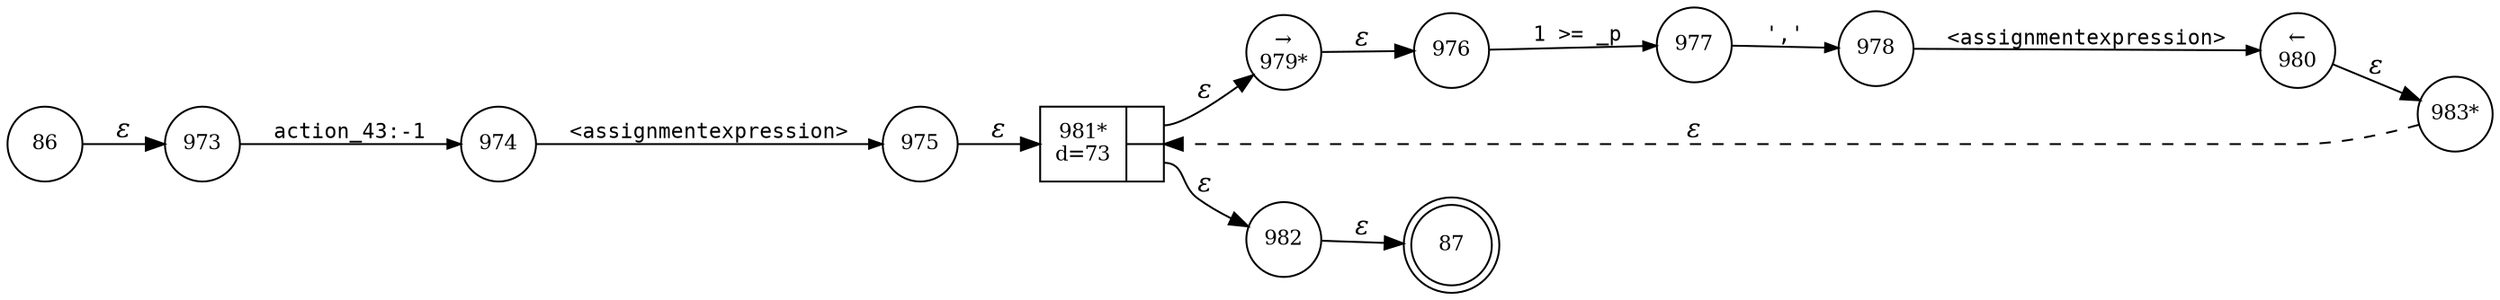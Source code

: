 digraph ATN {
rankdir=LR;
s87[fontsize=11, label="87", shape=doublecircle, fixedsize=true, width=.6];
s973[fontsize=11,label="973", shape=circle, fixedsize=true, width=.55, peripheries=1];
s974[fontsize=11,label="974", shape=circle, fixedsize=true, width=.55, peripheries=1];
s975[fontsize=11,label="975", shape=circle, fixedsize=true, width=.55, peripheries=1];
s976[fontsize=11,label="976", shape=circle, fixedsize=true, width=.55, peripheries=1];
s977[fontsize=11,label="977", shape=circle, fixedsize=true, width=.55, peripheries=1];
s978[fontsize=11,label="978", shape=circle, fixedsize=true, width=.55, peripheries=1];
s979[fontsize=11,label="&rarr;\n979*", shape=circle, fixedsize=true, width=.55, peripheries=1];
s980[fontsize=11,label="&larr;\n980", shape=circle, fixedsize=true, width=.55, peripheries=1];
s981[fontsize=11,label="{981*\nd=73|{<p0>|<p1>}}", shape=record, fixedsize=false, peripheries=1];
s86[fontsize=11,label="86", shape=circle, fixedsize=true, width=.55, peripheries=1];
s982[fontsize=11,label="982", shape=circle, fixedsize=true, width=.55, peripheries=1];
s983[fontsize=11,label="983*", shape=circle, fixedsize=true, width=.55, peripheries=1];
s86 -> s973 [fontname="Times-Italic", label="&epsilon;"];
s973 -> s974 [fontsize=11, fontname="Courier", arrowsize=.7, label = "action_43:-1", arrowhead = normal];
s974 -> s975 [fontsize=11, fontname="Courier", arrowsize=.7, label = "<assignmentexpression>", arrowhead = normal];
s975 -> s981 [fontname="Times-Italic", label="&epsilon;"];
s981:p0 -> s979 [fontname="Times-Italic", label="&epsilon;"];
s981:p1 -> s982 [fontname="Times-Italic", label="&epsilon;"];
s979 -> s976 [fontname="Times-Italic", label="&epsilon;"];
s982 -> s87 [fontname="Times-Italic", label="&epsilon;"];
s976 -> s977 [fontsize=11, fontname="Courier", arrowsize=.7, label = "1 >= _p", arrowhead = normal];
s977 -> s978 [fontsize=11, fontname="Courier", arrowsize=.7, label = "','", arrowhead = normal];
s978 -> s980 [fontsize=11, fontname="Courier", arrowsize=.7, label = "<assignmentexpression>", arrowhead = normal];
s980 -> s983 [fontname="Times-Italic", label="&epsilon;"];
s983 -> s981 [fontname="Times-Italic", label="&epsilon;", style="dashed"];
}
